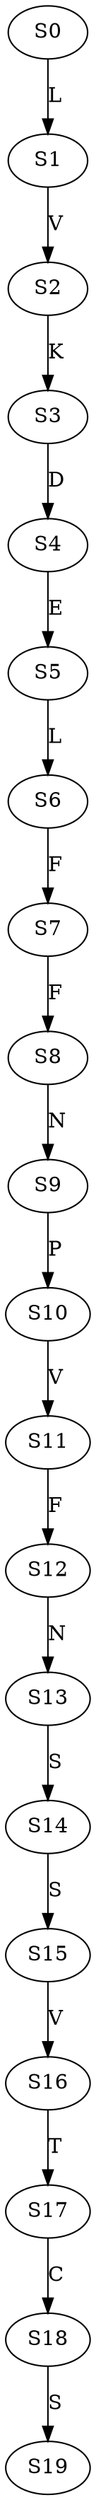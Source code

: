 strict digraph  {
	S0 -> S1 [ label = L ];
	S1 -> S2 [ label = V ];
	S2 -> S3 [ label = K ];
	S3 -> S4 [ label = D ];
	S4 -> S5 [ label = E ];
	S5 -> S6 [ label = L ];
	S6 -> S7 [ label = F ];
	S7 -> S8 [ label = F ];
	S8 -> S9 [ label = N ];
	S9 -> S10 [ label = P ];
	S10 -> S11 [ label = V ];
	S11 -> S12 [ label = F ];
	S12 -> S13 [ label = N ];
	S13 -> S14 [ label = S ];
	S14 -> S15 [ label = S ];
	S15 -> S16 [ label = V ];
	S16 -> S17 [ label = T ];
	S17 -> S18 [ label = C ];
	S18 -> S19 [ label = S ];
}
